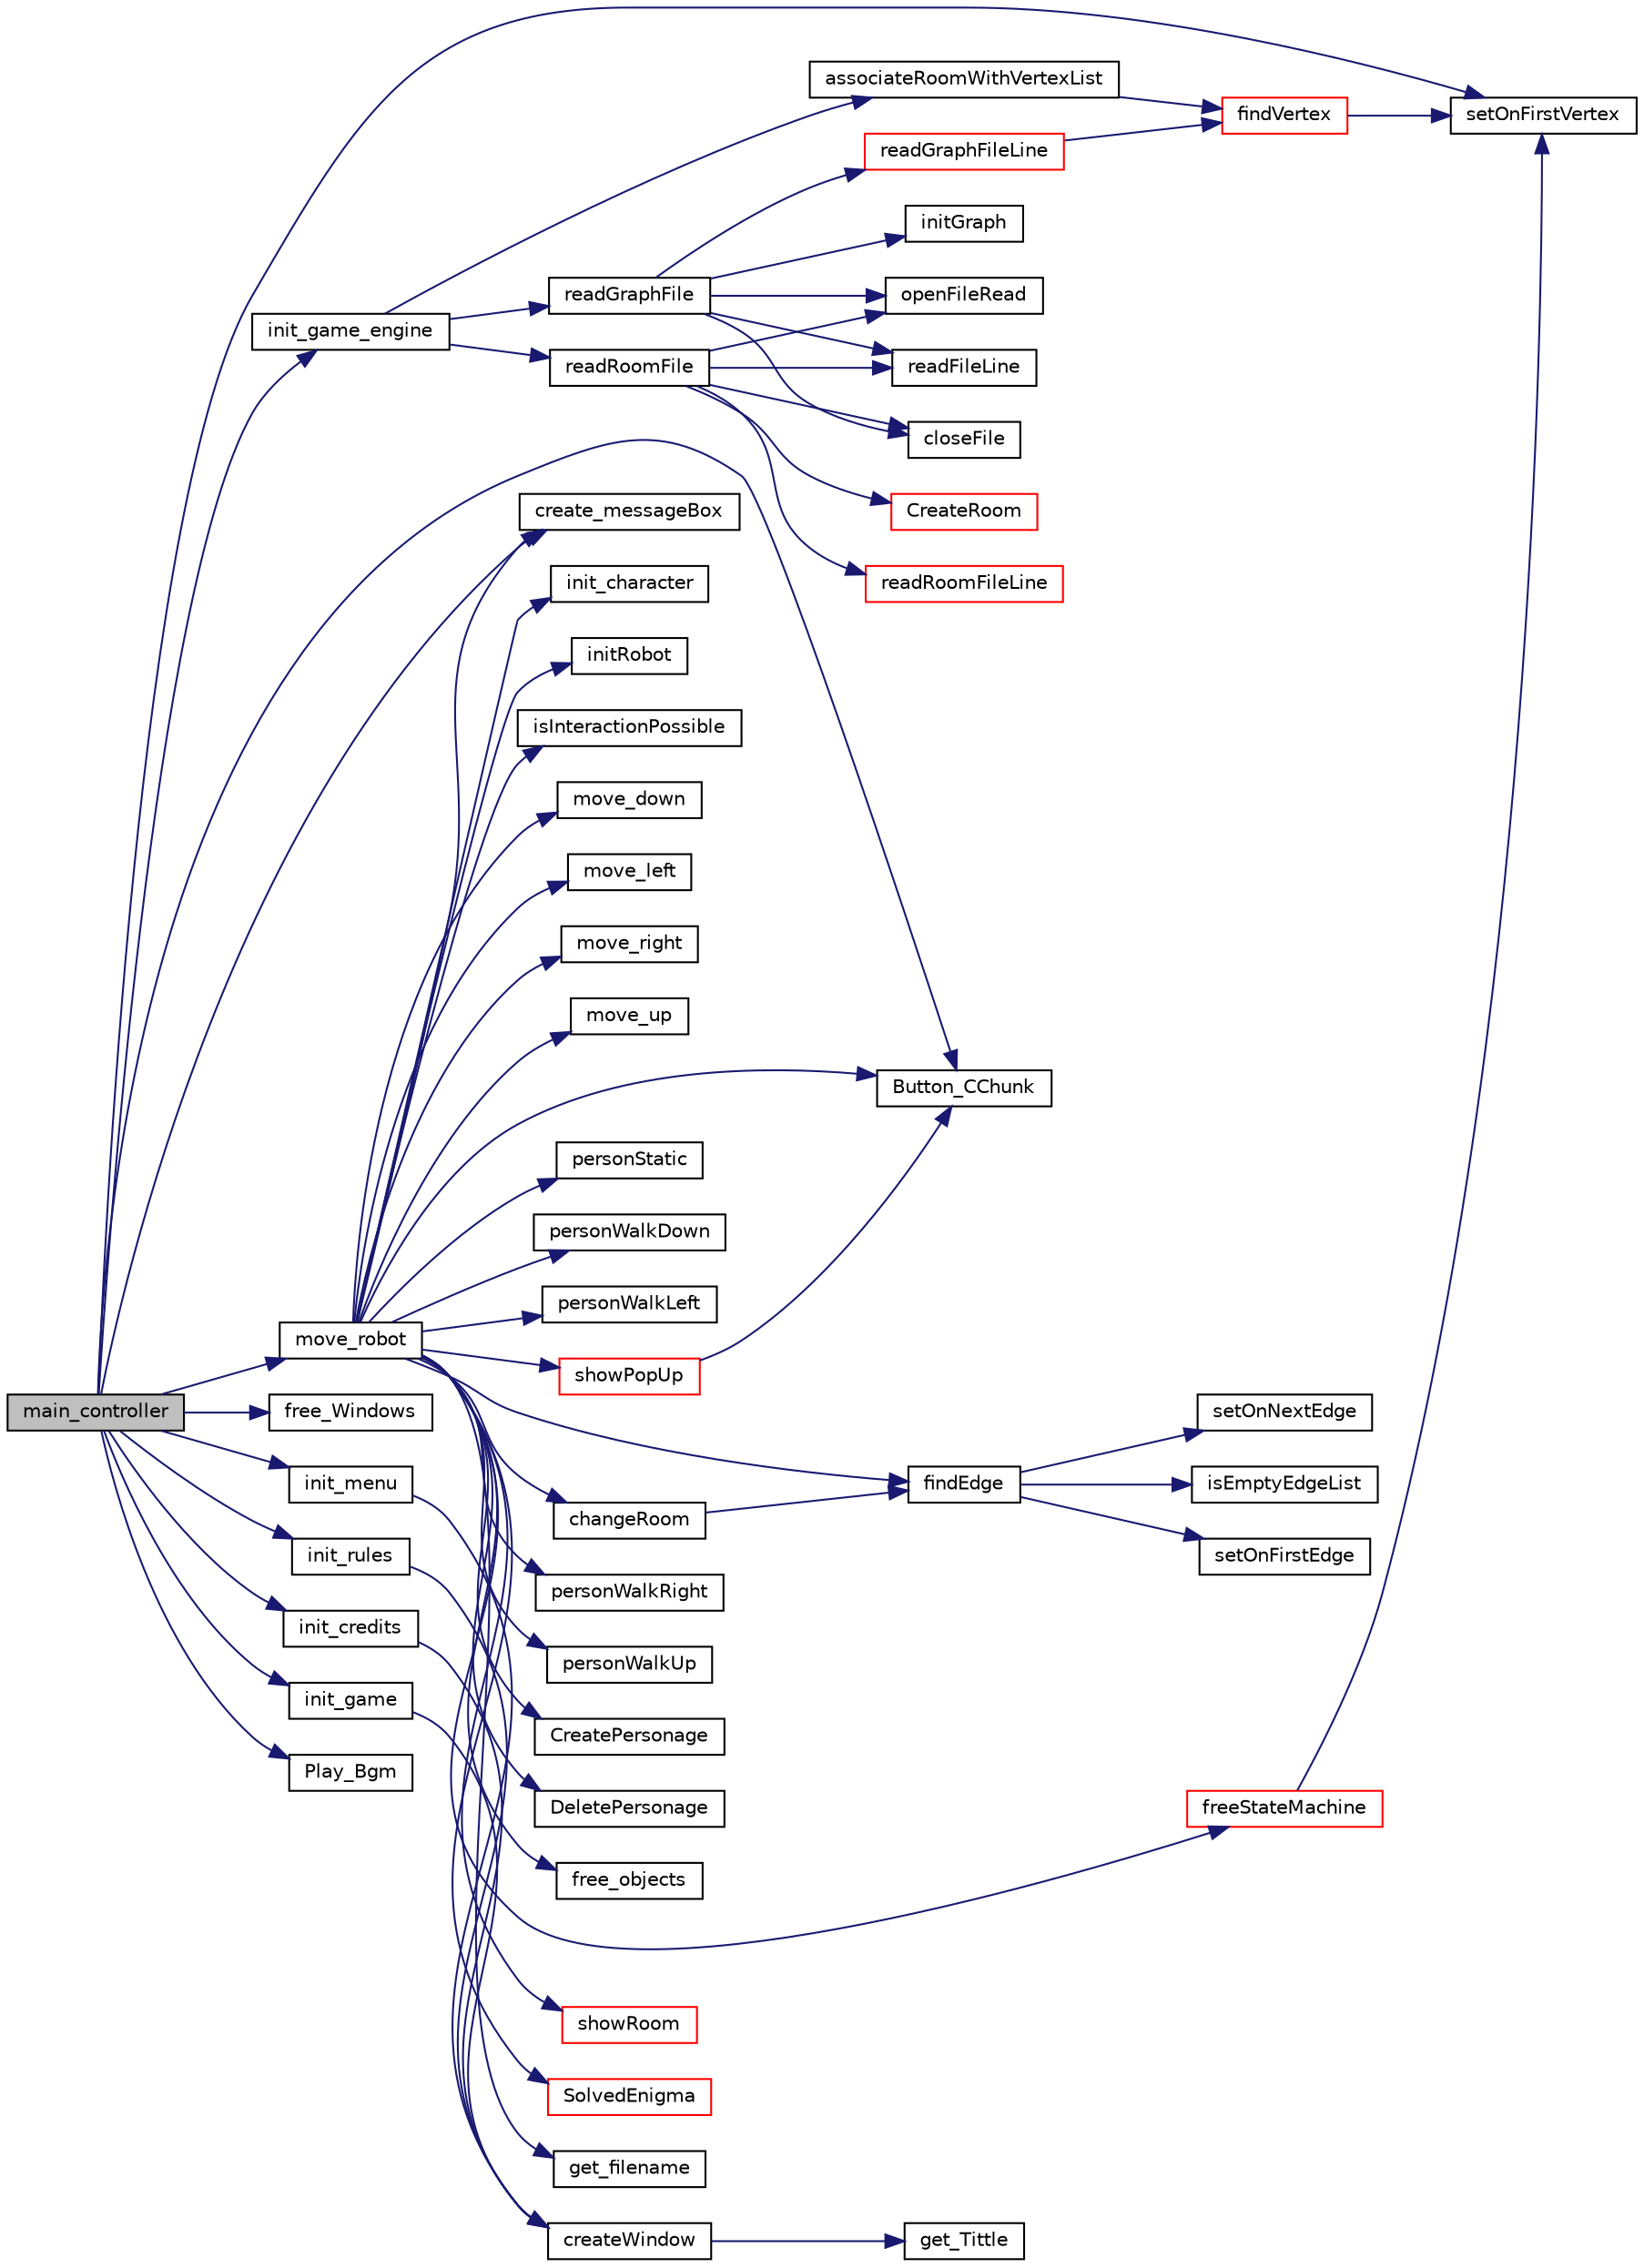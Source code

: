 digraph "main_controller"
{
 // LATEX_PDF_SIZE
  edge [fontname="Helvetica",fontsize="10",labelfontname="Helvetica",labelfontsize="10"];
  node [fontname="Helvetica",fontsize="10",shape=record];
  rankdir="LR";
  Node1 [label="main_controller",height=0.2,width=0.4,color="black", fillcolor="grey75", style="filled", fontcolor="black",tooltip=" "];
  Node1 -> Node2 [color="midnightblue",fontsize="10",style="solid",fontname="Helvetica"];
  Node2 [label="Button_CChunk",height=0.2,width=0.4,color="black", fillcolor="white", style="filled",URL="$main__view_8c.html#a5169d5afa04e0afb8d617e18629953fc",tooltip=" "];
  Node1 -> Node3 [color="midnightblue",fontsize="10",style="solid",fontname="Helvetica"];
  Node3 [label="create_messageBox",height=0.2,width=0.4,color="black", fillcolor="white", style="filled",URL="$main__view_8c.html#acbdb1e2ce96e36fe0abf2a455221f4ea",tooltip=" "];
  Node1 -> Node4 [color="midnightblue",fontsize="10",style="solid",fontname="Helvetica"];
  Node4 [label="free_Windows",height=0.2,width=0.4,color="black", fillcolor="white", style="filled",URL="$main__view_8c.html#a6b20eaf0a901ee2c13c48ae73620fc66",tooltip=" "];
  Node1 -> Node5 [color="midnightblue",fontsize="10",style="solid",fontname="Helvetica"];
  Node5 [label="init_credits",height=0.2,width=0.4,color="black", fillcolor="white", style="filled",URL="$main__view_8c.html#abfc265baf8e460c2193efa126fbcc5ce",tooltip=" "];
  Node5 -> Node6 [color="midnightblue",fontsize="10",style="solid",fontname="Helvetica"];
  Node6 [label="createWindow",height=0.2,width=0.4,color="black", fillcolor="white", style="filled",URL="$main__view_8c.html#aeab711004945c5c691e9e36660944de0",tooltip=" "];
  Node6 -> Node7 [color="midnightblue",fontsize="10",style="solid",fontname="Helvetica"];
  Node7 [label="get_Tittle",height=0.2,width=0.4,color="black", fillcolor="white", style="filled",URL="$main__view_8c.html#ae3106dae60604ee73aff89668dca5d9c",tooltip=" "];
  Node1 -> Node8 [color="midnightblue",fontsize="10",style="solid",fontname="Helvetica"];
  Node8 [label="init_game",height=0.2,width=0.4,color="black", fillcolor="white", style="filled",URL="$main__view_8c.html#a8d47179de86f2edde7a7b8adf24c3e5c",tooltip=" "];
  Node8 -> Node6 [color="midnightblue",fontsize="10",style="solid",fontname="Helvetica"];
  Node1 -> Node9 [color="midnightblue",fontsize="10",style="solid",fontname="Helvetica"];
  Node9 [label="init_game_engine",height=0.2,width=0.4,color="black", fillcolor="white", style="filled",URL="$controller_8c.html#ac83d7c0b0eb9d2d33fe69189040c3dee",tooltip=" "];
  Node9 -> Node10 [color="midnightblue",fontsize="10",style="solid",fontname="Helvetica"];
  Node10 [label="associateRoomWithVertexList",height=0.2,width=0.4,color="black", fillcolor="white", style="filled",URL="$file_8c.html#a6448bed9d8872dd91ef47583cb38d5d4",tooltip=" "];
  Node10 -> Node11 [color="midnightblue",fontsize="10",style="solid",fontname="Helvetica"];
  Node11 [label="findVertex",height=0.2,width=0.4,color="red", fillcolor="white", style="filled",URL="$graph_8c.html#a9098b8e1dda296d4a762a4d09242ef9f",tooltip=" "];
  Node11 -> Node13 [color="midnightblue",fontsize="10",style="solid",fontname="Helvetica"];
  Node13 [label="setOnFirstVertex",height=0.2,width=0.4,color="black", fillcolor="white", style="filled",URL="$graph_8c.html#a10e7eae43d2c901ee3f086585a9ac030",tooltip=" "];
  Node9 -> Node15 [color="midnightblue",fontsize="10",style="solid",fontname="Helvetica"];
  Node15 [label="readGraphFile",height=0.2,width=0.4,color="black", fillcolor="white", style="filled",URL="$file_8c.html#a84f8e96951c3ff2eff2b19dd235b3f1a",tooltip=" "];
  Node15 -> Node16 [color="midnightblue",fontsize="10",style="solid",fontname="Helvetica"];
  Node16 [label="closeFile",height=0.2,width=0.4,color="black", fillcolor="white", style="filled",URL="$file_8c.html#a9e249321eafc2f7d0f64efb62c37fbde",tooltip=" "];
  Node15 -> Node17 [color="midnightblue",fontsize="10",style="solid",fontname="Helvetica"];
  Node17 [label="initGraph",height=0.2,width=0.4,color="black", fillcolor="white", style="filled",URL="$graph_8c.html#aa920b43d2df996a9e7b467bc9e5fd5c5",tooltip=" "];
  Node15 -> Node18 [color="midnightblue",fontsize="10",style="solid",fontname="Helvetica"];
  Node18 [label="openFileRead",height=0.2,width=0.4,color="black", fillcolor="white", style="filled",URL="$file_8c.html#a1f4d7c70c91bafa98a792b1b7dbc6053",tooltip=" "];
  Node15 -> Node19 [color="midnightblue",fontsize="10",style="solid",fontname="Helvetica"];
  Node19 [label="readFileLine",height=0.2,width=0.4,color="black", fillcolor="white", style="filled",URL="$file_8c.html#abbd186fbdc9db57aa8920ae5cde39131",tooltip=" "];
  Node15 -> Node20 [color="midnightblue",fontsize="10",style="solid",fontname="Helvetica"];
  Node20 [label="readGraphFileLine",height=0.2,width=0.4,color="red", fillcolor="white", style="filled",URL="$file_8c.html#a6bf9c8503192318e485bb587c7ef8217",tooltip=" "];
  Node20 -> Node11 [color="midnightblue",fontsize="10",style="solid",fontname="Helvetica"];
  Node9 -> Node25 [color="midnightblue",fontsize="10",style="solid",fontname="Helvetica"];
  Node25 [label="readRoomFile",height=0.2,width=0.4,color="black", fillcolor="white", style="filled",URL="$file_8c.html#aa499044cef2d82d18f8cc9493aa3d053",tooltip=" "];
  Node25 -> Node16 [color="midnightblue",fontsize="10",style="solid",fontname="Helvetica"];
  Node25 -> Node26 [color="midnightblue",fontsize="10",style="solid",fontname="Helvetica"];
  Node26 [label="CreateRoom",height=0.2,width=0.4,color="red", fillcolor="white", style="filled",URL="$model_8h.html#a044926ef38df61040ba8317e38fad088",tooltip=" "];
  Node25 -> Node18 [color="midnightblue",fontsize="10",style="solid",fontname="Helvetica"];
  Node25 -> Node19 [color="midnightblue",fontsize="10",style="solid",fontname="Helvetica"];
  Node25 -> Node28 [color="midnightblue",fontsize="10",style="solid",fontname="Helvetica"];
  Node28 [label="readRoomFileLine",height=0.2,width=0.4,color="red", fillcolor="white", style="filled",URL="$file_8c.html#ae850ff944f6c0b47c387996cfbed0d5f",tooltip=" "];
  Node1 -> Node33 [color="midnightblue",fontsize="10",style="solid",fontname="Helvetica"];
  Node33 [label="init_menu",height=0.2,width=0.4,color="black", fillcolor="white", style="filled",URL="$main__view_8c.html#a778e42153786c1a1050d0ced53eb1a1e",tooltip=" "];
  Node33 -> Node6 [color="midnightblue",fontsize="10",style="solid",fontname="Helvetica"];
  Node1 -> Node34 [color="midnightblue",fontsize="10",style="solid",fontname="Helvetica"];
  Node34 [label="init_rules",height=0.2,width=0.4,color="black", fillcolor="white", style="filled",URL="$main__view_8c.html#a19d1f7e75443e5c8f690fe29687221ef",tooltip=" "];
  Node34 -> Node6 [color="midnightblue",fontsize="10",style="solid",fontname="Helvetica"];
  Node1 -> Node35 [color="midnightblue",fontsize="10",style="solid",fontname="Helvetica"];
  Node35 [label="move_robot",height=0.2,width=0.4,color="black", fillcolor="white", style="filled",URL="$controller_8c.html#a151235593347c91940fe9e25e86a9e4e",tooltip=" "];
  Node35 -> Node2 [color="midnightblue",fontsize="10",style="solid",fontname="Helvetica"];
  Node35 -> Node36 [color="midnightblue",fontsize="10",style="solid",fontname="Helvetica"];
  Node36 [label="changeRoom",height=0.2,width=0.4,color="black", fillcolor="white", style="filled",URL="$graph_8c.html#a88207ff1fe0cb34a405632b5998d863e",tooltip=" "];
  Node36 -> Node37 [color="midnightblue",fontsize="10",style="solid",fontname="Helvetica"];
  Node37 [label="findEdge",height=0.2,width=0.4,color="black", fillcolor="white", style="filled",URL="$graph_8c.html#adc9d8e61fe2eed96059b8461ccd13fa9",tooltip=" "];
  Node37 -> Node22 [color="midnightblue",fontsize="10",style="solid",fontname="Helvetica"];
  Node22 [label="isEmptyEdgeList",height=0.2,width=0.4,color="black", fillcolor="white", style="filled",URL="$graph_8c.html#a23fcce81161dcd61c227ea39044d3ddf",tooltip=" "];
  Node37 -> Node38 [color="midnightblue",fontsize="10",style="solid",fontname="Helvetica"];
  Node38 [label="setOnFirstEdge",height=0.2,width=0.4,color="black", fillcolor="white", style="filled",URL="$graph_8c.html#a5ea8940aee82dd025d3075b93a557747",tooltip=" "];
  Node37 -> Node39 [color="midnightblue",fontsize="10",style="solid",fontname="Helvetica"];
  Node39 [label="setOnNextEdge",height=0.2,width=0.4,color="black", fillcolor="white", style="filled",URL="$graph_8c.html#adf3b37482354d1dcdd7583f770102700",tooltip=" "];
  Node35 -> Node3 [color="midnightblue",fontsize="10",style="solid",fontname="Helvetica"];
  Node35 -> Node40 [color="midnightblue",fontsize="10",style="solid",fontname="Helvetica"];
  Node40 [label="CreatePersonage",height=0.2,width=0.4,color="black", fillcolor="white", style="filled",URL="$model_8c.html#ab843684eee9bbbd21073fc29b6ab7e2f",tooltip=" "];
  Node35 -> Node41 [color="midnightblue",fontsize="10",style="solid",fontname="Helvetica"];
  Node41 [label="DeletePersonage",height=0.2,width=0.4,color="black", fillcolor="white", style="filled",URL="$model_8c.html#a8bf98a0e1a380f050dc2625d8739594a",tooltip=" "];
  Node35 -> Node37 [color="midnightblue",fontsize="10",style="solid",fontname="Helvetica"];
  Node35 -> Node42 [color="midnightblue",fontsize="10",style="solid",fontname="Helvetica"];
  Node42 [label="free_objects",height=0.2,width=0.4,color="black", fillcolor="white", style="filled",URL="$main__view_8c.html#a381036562fe7cbc2b1566abf4a2b1f54",tooltip=" "];
  Node35 -> Node43 [color="midnightblue",fontsize="10",style="solid",fontname="Helvetica"];
  Node43 [label="freeStateMachine",height=0.2,width=0.4,color="red", fillcolor="white", style="filled",URL="$graph_8c.html#a3f35be62c9475e93d89db063bedf7519",tooltip=" "];
  Node43 -> Node13 [color="midnightblue",fontsize="10",style="solid",fontname="Helvetica"];
  Node35 -> Node50 [color="midnightblue",fontsize="10",style="solid",fontname="Helvetica"];
  Node50 [label="get_filename",height=0.2,width=0.4,color="black", fillcolor="white", style="filled",URL="$main__view_8c.html#a7a942d55fddb67d0368fa3fbe3a22382",tooltip=" "];
  Node35 -> Node51 [color="midnightblue",fontsize="10",style="solid",fontname="Helvetica"];
  Node51 [label="init_character",height=0.2,width=0.4,color="black", fillcolor="white", style="filled",URL="$main__view_8c.html#aa3fd9e914b1036ddafea8698d8ff5c3e",tooltip=" "];
  Node35 -> Node52 [color="midnightblue",fontsize="10",style="solid",fontname="Helvetica"];
  Node52 [label="initRobot",height=0.2,width=0.4,color="black", fillcolor="white", style="filled",URL="$controller_8c.html#a6d1364f250af175e8e616a8cfe1e8546",tooltip=" "];
  Node35 -> Node53 [color="midnightblue",fontsize="10",style="solid",fontname="Helvetica"];
  Node53 [label="isInteractionPossible",height=0.2,width=0.4,color="black", fillcolor="white", style="filled",URL="$model_8h.html#a436e317be3f583a270a790716209a0db",tooltip=" "];
  Node35 -> Node54 [color="midnightblue",fontsize="10",style="solid",fontname="Helvetica"];
  Node54 [label="move_down",height=0.2,width=0.4,color="black", fillcolor="white", style="filled",URL="$model_8c.html#a9a351ea03b1cbc3ec705b5bbaa7bd757",tooltip=" "];
  Node35 -> Node55 [color="midnightblue",fontsize="10",style="solid",fontname="Helvetica"];
  Node55 [label="move_left",height=0.2,width=0.4,color="black", fillcolor="white", style="filled",URL="$model_8c.html#a6bc9a3d19b2fdd6d2051768fec795a0b",tooltip=" "];
  Node35 -> Node56 [color="midnightblue",fontsize="10",style="solid",fontname="Helvetica"];
  Node56 [label="move_right",height=0.2,width=0.4,color="black", fillcolor="white", style="filled",URL="$model_8c.html#a8d865e086853fb478ab14f32ca0c7f39",tooltip=" "];
  Node35 -> Node57 [color="midnightblue",fontsize="10",style="solid",fontname="Helvetica"];
  Node57 [label="move_up",height=0.2,width=0.4,color="black", fillcolor="white", style="filled",URL="$model_8c.html#a3d241da95cf32deecdf0ef579888bb29",tooltip=" "];
  Node35 -> Node58 [color="midnightblue",fontsize="10",style="solid",fontname="Helvetica"];
  Node58 [label="personStatic",height=0.2,width=0.4,color="black", fillcolor="white", style="filled",URL="$main__view_8c.html#a431871e683eecd6c814d37996332a09b",tooltip=" "];
  Node35 -> Node59 [color="midnightblue",fontsize="10",style="solid",fontname="Helvetica"];
  Node59 [label="personWalkDown",height=0.2,width=0.4,color="black", fillcolor="white", style="filled",URL="$main__view_8c.html#a9d17245690326480fc3bfe37bd18d042",tooltip=" "];
  Node35 -> Node60 [color="midnightblue",fontsize="10",style="solid",fontname="Helvetica"];
  Node60 [label="personWalkLeft",height=0.2,width=0.4,color="black", fillcolor="white", style="filled",URL="$main__view_8c.html#a35ede2cab0e657af29505f69689ffc5b",tooltip=" "];
  Node35 -> Node61 [color="midnightblue",fontsize="10",style="solid",fontname="Helvetica"];
  Node61 [label="personWalkRight",height=0.2,width=0.4,color="black", fillcolor="white", style="filled",URL="$main__view_8c.html#a295676baaf16261430600134f2d0b8c4",tooltip=" "];
  Node35 -> Node62 [color="midnightblue",fontsize="10",style="solid",fontname="Helvetica"];
  Node62 [label="personWalkUp",height=0.2,width=0.4,color="black", fillcolor="white", style="filled",URL="$main__view_8c.html#a557a649f0982c17d0161656a98401658",tooltip=" "];
  Node35 -> Node63 [color="midnightblue",fontsize="10",style="solid",fontname="Helvetica"];
  Node63 [label="showPopUp",height=0.2,width=0.4,color="red", fillcolor="white", style="filled",URL="$controller_8c.html#af541127983022343a250ffb198a82513",tooltip=" "];
  Node63 -> Node2 [color="midnightblue",fontsize="10",style="solid",fontname="Helvetica"];
  Node35 -> Node66 [color="midnightblue",fontsize="10",style="solid",fontname="Helvetica"];
  Node66 [label="showRoom",height=0.2,width=0.4,color="red", fillcolor="white", style="filled",URL="$controller_8c.html#adf804d6a26119cf0aa11e91dbd12d8d4",tooltip=" "];
  Node35 -> Node69 [color="midnightblue",fontsize="10",style="solid",fontname="Helvetica"];
  Node69 [label="SolvedEnigma",height=0.2,width=0.4,color="red", fillcolor="white", style="filled",URL="$graph_8c.html#ad06605503622e337d5d2cbccb729f207",tooltip=" "];
  Node1 -> Node71 [color="midnightblue",fontsize="10",style="solid",fontname="Helvetica"];
  Node71 [label="Play_Bgm",height=0.2,width=0.4,color="black", fillcolor="white", style="filled",URL="$main__view_8c.html#ad4766e53a58705cea3f1a58e6c4ed0f8",tooltip=" "];
  Node1 -> Node13 [color="midnightblue",fontsize="10",style="solid",fontname="Helvetica"];
}
